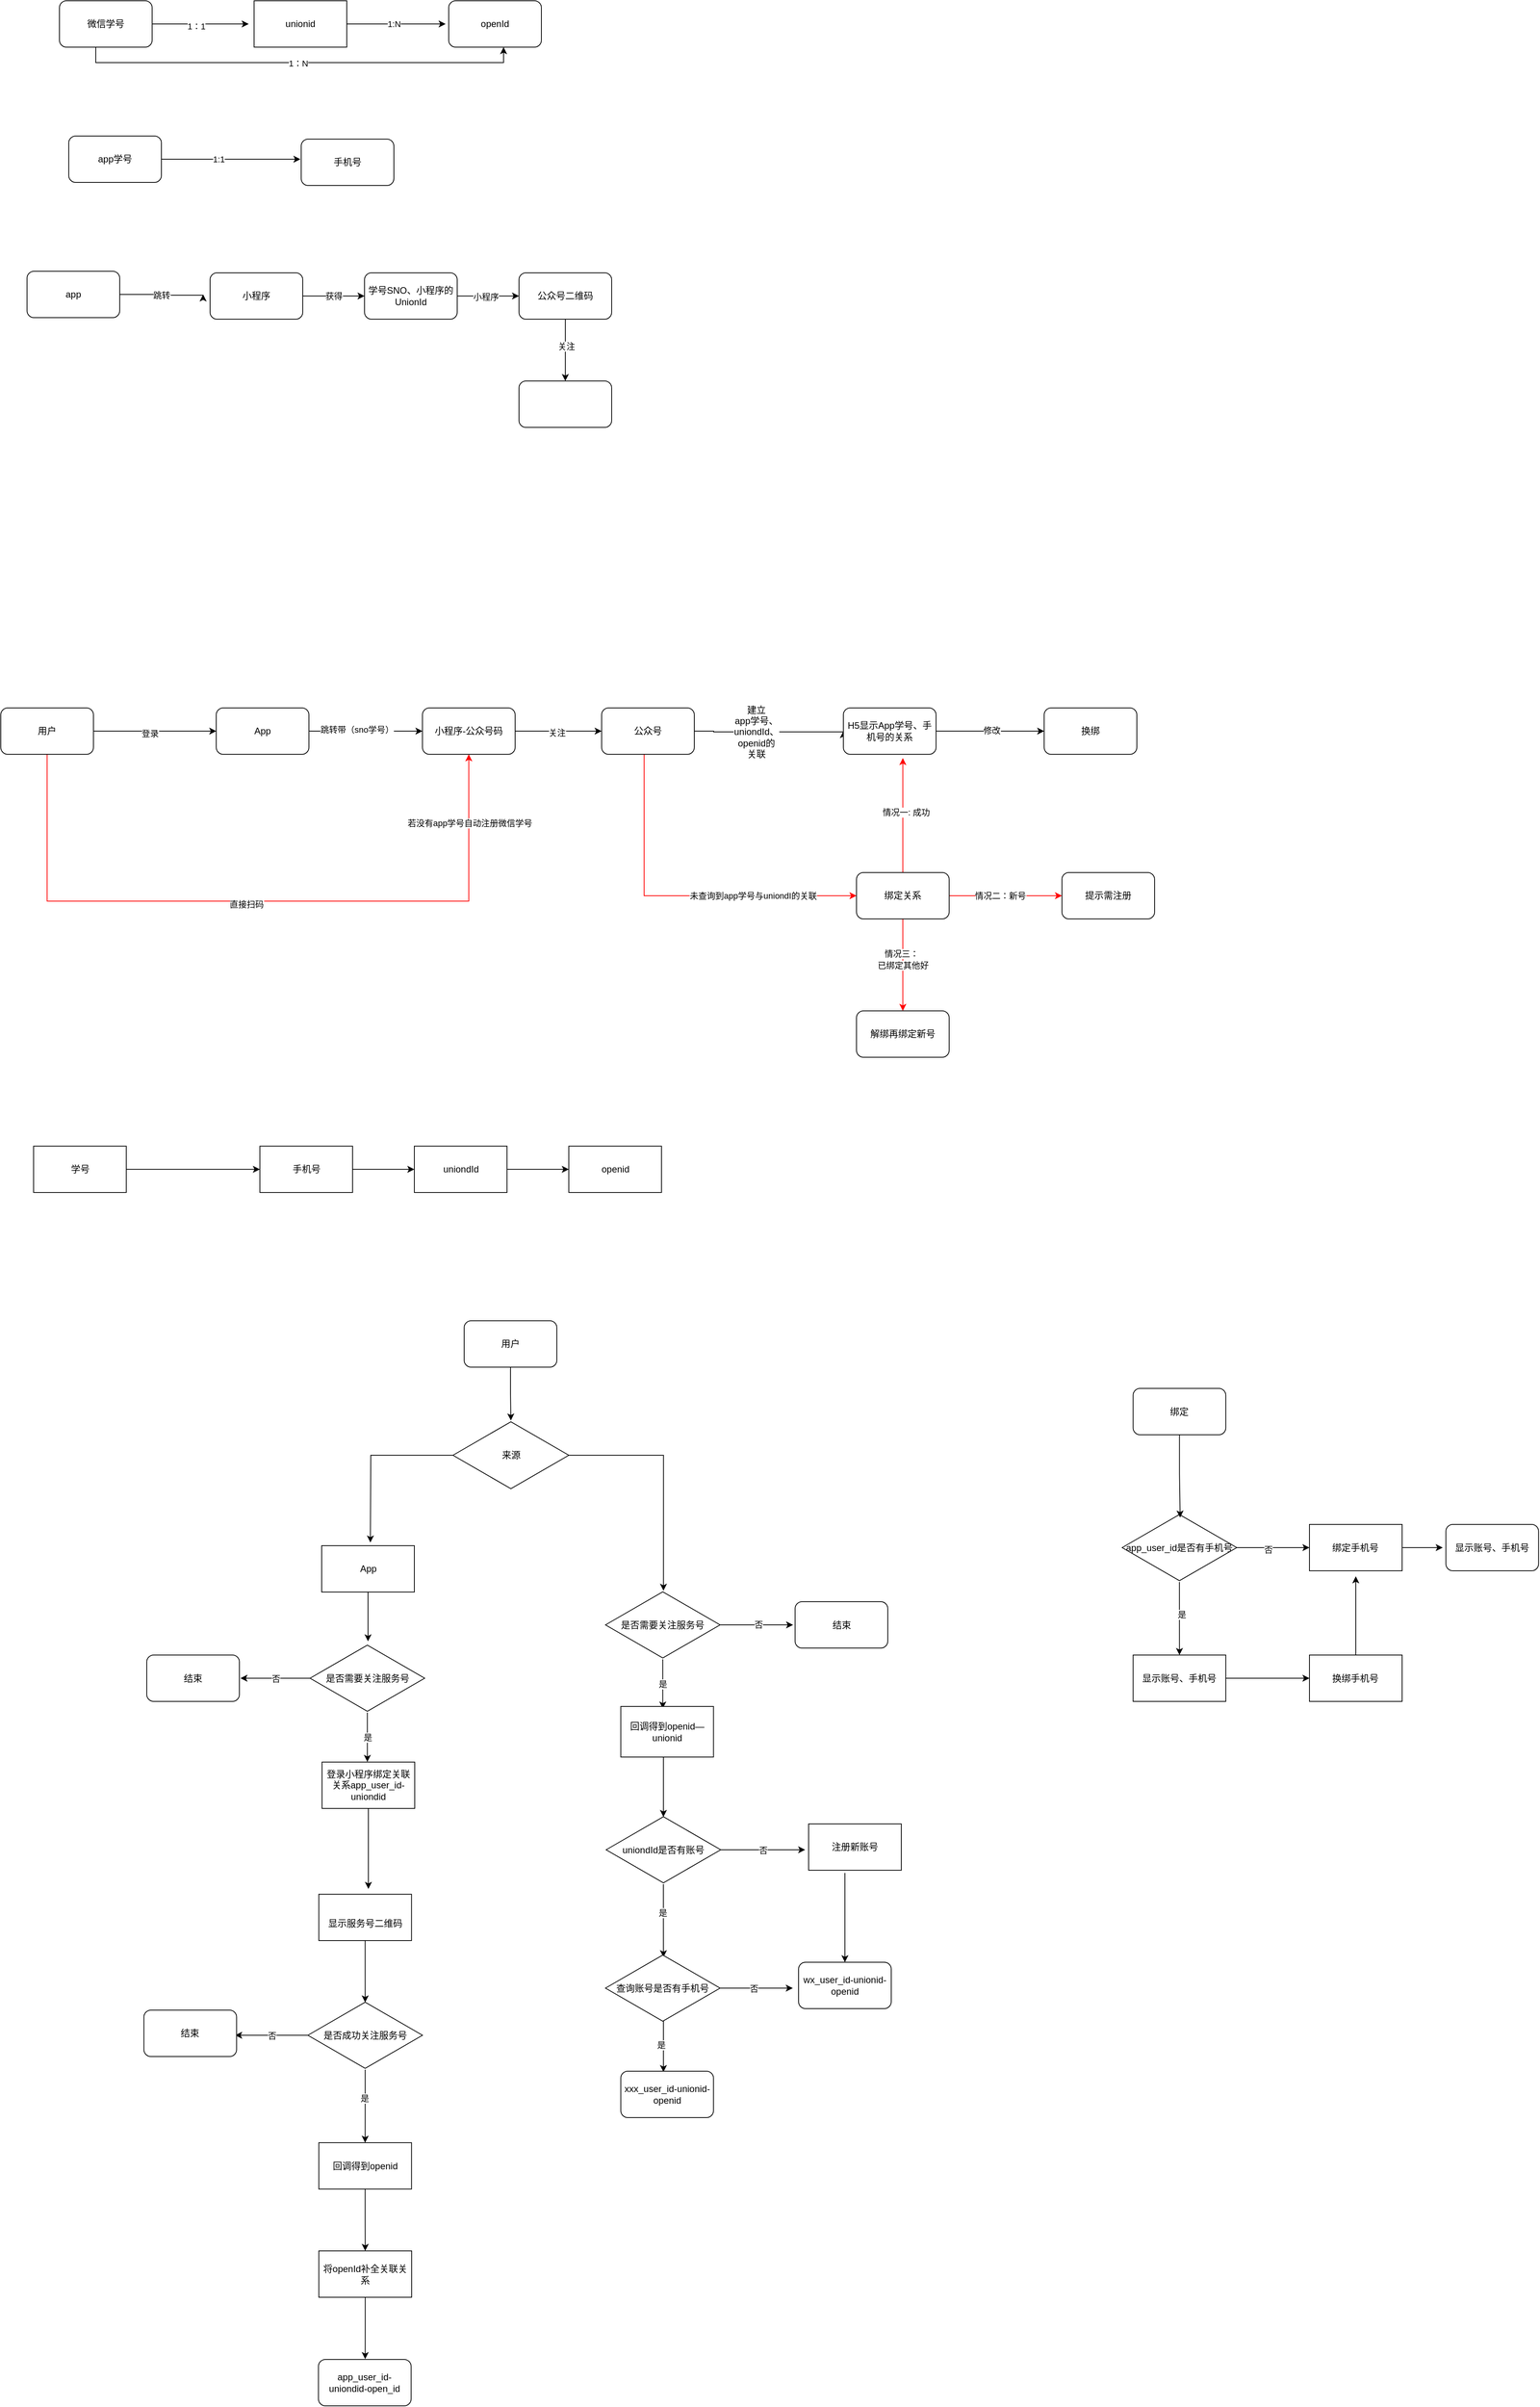 <mxfile version="24.4.9" type="github">
  <diagram name="第 1 页" id="so2a-fZOwkQ3VGi0FD7v">
    <mxGraphModel dx="1647" dy="1293" grid="0" gridSize="10" guides="1" tooltips="1" connect="1" arrows="1" fold="1" page="0" pageScale="1" pageWidth="827" pageHeight="1169" math="0" shadow="0">
      <root>
        <mxCell id="0" />
        <mxCell id="1" parent="0" />
        <mxCell id="1Soqwje3NpvlHoM93TKd-3" value="跳转" style="edgeStyle=orthogonalEdgeStyle;rounded=0;orthogonalLoop=1;jettySize=auto;html=1;" parent="1" source="1Soqwje3NpvlHoM93TKd-1" edge="1">
          <mxGeometry relative="1" as="geometry">
            <mxPoint x="268" y="200" as="targetPoint" />
            <Array as="points">
              <mxPoint x="208" y="200" />
              <mxPoint x="208" y="201" />
            </Array>
          </mxGeometry>
        </mxCell>
        <mxCell id="1Soqwje3NpvlHoM93TKd-1" value="app" style="rounded=1;whiteSpace=wrap;html=1;" parent="1" vertex="1">
          <mxGeometry x="40" y="170" width="120" height="60" as="geometry" />
        </mxCell>
        <mxCell id="1Soqwje3NpvlHoM93TKd-5" value="获得" style="edgeStyle=orthogonalEdgeStyle;rounded=0;orthogonalLoop=1;jettySize=auto;html=1;" parent="1" source="1Soqwje3NpvlHoM93TKd-2" target="1Soqwje3NpvlHoM93TKd-4" edge="1">
          <mxGeometry relative="1" as="geometry" />
        </mxCell>
        <mxCell id="1Soqwje3NpvlHoM93TKd-2" value="小程序" style="rounded=1;whiteSpace=wrap;html=1;" parent="1" vertex="1">
          <mxGeometry x="277" y="172" width="120" height="60" as="geometry" />
        </mxCell>
        <mxCell id="1Soqwje3NpvlHoM93TKd-7" value="" style="edgeStyle=orthogonalEdgeStyle;rounded=0;orthogonalLoop=1;jettySize=auto;html=1;" parent="1" source="1Soqwje3NpvlHoM93TKd-4" target="1Soqwje3NpvlHoM93TKd-6" edge="1">
          <mxGeometry relative="1" as="geometry" />
        </mxCell>
        <mxCell id="1Soqwje3NpvlHoM93TKd-8" value="小程序" style="edgeLabel;html=1;align=center;verticalAlign=middle;resizable=0;points=[];" parent="1Soqwje3NpvlHoM93TKd-7" vertex="1" connectable="0">
          <mxGeometry x="-0.075" y="-1" relative="1" as="geometry">
            <mxPoint as="offset" />
          </mxGeometry>
        </mxCell>
        <mxCell id="1Soqwje3NpvlHoM93TKd-4" value="学号SNO、小程序的UnionId" style="whiteSpace=wrap;html=1;rounded=1;" parent="1" vertex="1">
          <mxGeometry x="477" y="172" width="120" height="60" as="geometry" />
        </mxCell>
        <mxCell id="1Soqwje3NpvlHoM93TKd-10" value="" style="edgeStyle=orthogonalEdgeStyle;rounded=0;orthogonalLoop=1;jettySize=auto;html=1;" parent="1" source="1Soqwje3NpvlHoM93TKd-6" target="1Soqwje3NpvlHoM93TKd-9" edge="1">
          <mxGeometry relative="1" as="geometry" />
        </mxCell>
        <mxCell id="1Soqwje3NpvlHoM93TKd-11" value="关注" style="edgeLabel;html=1;align=center;verticalAlign=middle;resizable=0;points=[];" parent="1Soqwje3NpvlHoM93TKd-10" vertex="1" connectable="0">
          <mxGeometry x="-0.125" y="1" relative="1" as="geometry">
            <mxPoint as="offset" />
          </mxGeometry>
        </mxCell>
        <mxCell id="1Soqwje3NpvlHoM93TKd-6" value="公众号二维码" style="whiteSpace=wrap;html=1;rounded=1;" parent="1" vertex="1">
          <mxGeometry x="677" y="172" width="120" height="60" as="geometry" />
        </mxCell>
        <mxCell id="1Soqwje3NpvlHoM93TKd-9" value="" style="whiteSpace=wrap;html=1;rounded=1;" parent="1" vertex="1">
          <mxGeometry x="677" y="312" width="120" height="60" as="geometry" />
        </mxCell>
        <mxCell id="1Soqwje3NpvlHoM93TKd-15" style="edgeStyle=orthogonalEdgeStyle;rounded=0;orthogonalLoop=1;jettySize=auto;html=1;" parent="1" source="1Soqwje3NpvlHoM93TKd-12" edge="1">
          <mxGeometry relative="1" as="geometry">
            <mxPoint x="327" y="-150" as="targetPoint" />
          </mxGeometry>
        </mxCell>
        <mxCell id="1Soqwje3NpvlHoM93TKd-16" value="1：1" style="edgeLabel;html=1;align=center;verticalAlign=middle;resizable=0;points=[];" parent="1Soqwje3NpvlHoM93TKd-15" vertex="1" connectable="0">
          <mxGeometry x="-0.092" y="-3" relative="1" as="geometry">
            <mxPoint as="offset" />
          </mxGeometry>
        </mxCell>
        <mxCell id="1Soqwje3NpvlHoM93TKd-12" value="微信学号" style="rounded=1;whiteSpace=wrap;html=1;" parent="1" vertex="1">
          <mxGeometry x="82" y="-180" width="120" height="60" as="geometry" />
        </mxCell>
        <mxCell id="1Soqwje3NpvlHoM93TKd-17" style="edgeStyle=orthogonalEdgeStyle;rounded=0;orthogonalLoop=1;jettySize=auto;html=1;" parent="1" source="1Soqwje3NpvlHoM93TKd-13" edge="1">
          <mxGeometry relative="1" as="geometry">
            <mxPoint x="582" y="-150" as="targetPoint" />
          </mxGeometry>
        </mxCell>
        <mxCell id="1Soqwje3NpvlHoM93TKd-18" value="1:N" style="edgeLabel;html=1;align=center;verticalAlign=middle;resizable=0;points=[];" parent="1Soqwje3NpvlHoM93TKd-17" vertex="1" connectable="0">
          <mxGeometry x="-0.051" relative="1" as="geometry">
            <mxPoint as="offset" />
          </mxGeometry>
        </mxCell>
        <mxCell id="1Soqwje3NpvlHoM93TKd-13" value="unionid" style="rounded=0;whiteSpace=wrap;html=1;" parent="1" vertex="1">
          <mxGeometry x="334" y="-180" width="120" height="60" as="geometry" />
        </mxCell>
        <mxCell id="1Soqwje3NpvlHoM93TKd-14" value="openId" style="rounded=1;whiteSpace=wrap;html=1;" parent="1" vertex="1">
          <mxGeometry x="586" y="-180" width="120" height="60" as="geometry" />
        </mxCell>
        <mxCell id="1Soqwje3NpvlHoM93TKd-19" style="edgeStyle=orthogonalEdgeStyle;rounded=0;orthogonalLoop=1;jettySize=auto;html=1;entryX=0.592;entryY=1;entryDx=0;entryDy=0;entryPerimeter=0;" parent="1" source="1Soqwje3NpvlHoM93TKd-12" target="1Soqwje3NpvlHoM93TKd-14" edge="1">
          <mxGeometry relative="1" as="geometry">
            <Array as="points">
              <mxPoint x="129" y="-100" />
              <mxPoint x="657" y="-100" />
            </Array>
          </mxGeometry>
        </mxCell>
        <mxCell id="1Soqwje3NpvlHoM93TKd-20" value="1：N" style="edgeLabel;html=1;align=center;verticalAlign=middle;resizable=0;points=[];" parent="1Soqwje3NpvlHoM93TKd-19" vertex="1" connectable="0">
          <mxGeometry x="-0.007" y="-1" relative="1" as="geometry">
            <mxPoint as="offset" />
          </mxGeometry>
        </mxCell>
        <mxCell id="1Soqwje3NpvlHoM93TKd-22" style="edgeStyle=orthogonalEdgeStyle;rounded=0;orthogonalLoop=1;jettySize=auto;html=1;" parent="1" source="1Soqwje3NpvlHoM93TKd-21" edge="1">
          <mxGeometry relative="1" as="geometry">
            <mxPoint x="394" y="25" as="targetPoint" />
          </mxGeometry>
        </mxCell>
        <mxCell id="1Soqwje3NpvlHoM93TKd-24" value="1:1" style="edgeLabel;html=1;align=center;verticalAlign=middle;resizable=0;points=[];" parent="1Soqwje3NpvlHoM93TKd-22" vertex="1" connectable="0">
          <mxGeometry x="-0.18" relative="1" as="geometry">
            <mxPoint as="offset" />
          </mxGeometry>
        </mxCell>
        <mxCell id="1Soqwje3NpvlHoM93TKd-21" value="app学号" style="rounded=1;whiteSpace=wrap;html=1;" parent="1" vertex="1">
          <mxGeometry x="94" y="-5" width="120" height="60" as="geometry" />
        </mxCell>
        <mxCell id="1Soqwje3NpvlHoM93TKd-23" value="手机号" style="rounded=1;whiteSpace=wrap;html=1;" parent="1" vertex="1">
          <mxGeometry x="395" y="-1" width="120" height="60" as="geometry" />
        </mxCell>
        <mxCell id="eFi9s5QGdC3UwhBrHFLH-6" style="edgeStyle=orthogonalEdgeStyle;rounded=0;orthogonalLoop=1;jettySize=auto;html=1;entryX=0;entryY=0.5;entryDx=0;entryDy=0;" parent="1" source="eFi9s5QGdC3UwhBrHFLH-1" target="eFi9s5QGdC3UwhBrHFLH-4" edge="1">
          <mxGeometry relative="1" as="geometry" />
        </mxCell>
        <mxCell id="eFi9s5QGdC3UwhBrHFLH-7" value="登录" style="edgeLabel;html=1;align=center;verticalAlign=middle;resizable=0;points=[];" parent="eFi9s5QGdC3UwhBrHFLH-6" vertex="1" connectable="0">
          <mxGeometry x="-0.082" y="-2" relative="1" as="geometry">
            <mxPoint y="1" as="offset" />
          </mxGeometry>
        </mxCell>
        <mxCell id="eFi9s5QGdC3UwhBrHFLH-18" style="edgeStyle=orthogonalEdgeStyle;rounded=0;orthogonalLoop=1;jettySize=auto;html=1;entryX=0.5;entryY=1;entryDx=0;entryDy=0;fillColor=#FF8000;strokeColor=#FF0000;" parent="1" source="eFi9s5QGdC3UwhBrHFLH-1" target="eFi9s5QGdC3UwhBrHFLH-8" edge="1">
          <mxGeometry relative="1" as="geometry">
            <Array as="points">
              <mxPoint x="66" y="985" />
              <mxPoint x="612" y="985" />
            </Array>
          </mxGeometry>
        </mxCell>
        <mxCell id="eFi9s5QGdC3UwhBrHFLH-19" value="直接扫码" style="edgeLabel;html=1;align=center;verticalAlign=middle;resizable=0;points=[];" parent="eFi9s5QGdC3UwhBrHFLH-18" vertex="1" connectable="0">
          <mxGeometry x="-0.031" y="-4" relative="1" as="geometry">
            <mxPoint x="-1" as="offset" />
          </mxGeometry>
        </mxCell>
        <mxCell id="eFi9s5QGdC3UwhBrHFLH-37" value="若没有app学号自动注册微信学号" style="edgeLabel;html=1;align=center;verticalAlign=middle;resizable=0;points=[];" parent="eFi9s5QGdC3UwhBrHFLH-18" vertex="1" connectable="0">
          <mxGeometry x="0.809" y="-1" relative="1" as="geometry">
            <mxPoint as="offset" />
          </mxGeometry>
        </mxCell>
        <mxCell id="eFi9s5QGdC3UwhBrHFLH-1" value="用户" style="rounded=1;whiteSpace=wrap;html=1;" parent="1" vertex="1">
          <mxGeometry x="6" y="735" width="120" height="60" as="geometry" />
        </mxCell>
        <mxCell id="eFi9s5QGdC3UwhBrHFLH-9" value="" style="edgeStyle=orthogonalEdgeStyle;rounded=0;orthogonalLoop=1;jettySize=auto;html=1;" parent="1" source="eFi9s5QGdC3UwhBrHFLH-4" target="eFi9s5QGdC3UwhBrHFLH-8" edge="1">
          <mxGeometry relative="1" as="geometry" />
        </mxCell>
        <mxCell id="eFi9s5QGdC3UwhBrHFLH-10" value="跳转带（sno学号）" style="edgeLabel;html=1;align=center;verticalAlign=middle;resizable=0;points=[];" parent="eFi9s5QGdC3UwhBrHFLH-9" vertex="1" connectable="0">
          <mxGeometry x="-0.157" y="3" relative="1" as="geometry">
            <mxPoint y="1" as="offset" />
          </mxGeometry>
        </mxCell>
        <mxCell id="eFi9s5QGdC3UwhBrHFLH-4" value="App" style="rounded=1;whiteSpace=wrap;html=1;" parent="1" vertex="1">
          <mxGeometry x="285" y="735" width="120" height="60" as="geometry" />
        </mxCell>
        <mxCell id="eFi9s5QGdC3UwhBrHFLH-14" value="" style="edgeStyle=orthogonalEdgeStyle;rounded=0;orthogonalLoop=1;jettySize=auto;html=1;entryX=0;entryY=0.5;entryDx=0;entryDy=0;" parent="1" source="eFi9s5QGdC3UwhBrHFLH-5" target="eFi9s5QGdC3UwhBrHFLH-15" edge="1">
          <mxGeometry relative="1" as="geometry">
            <mxPoint x="984" y="765" as="targetPoint" />
            <Array as="points">
              <mxPoint x="929" y="765" />
              <mxPoint x="929" y="766" />
            </Array>
          </mxGeometry>
        </mxCell>
        <mxCell id="eFi9s5QGdC3UwhBrHFLH-17" value="&lt;span style=&quot;font-size: 12px; text-wrap: wrap;&quot;&gt;建立&lt;br&gt;app学号、&lt;br&gt;uniondId、&lt;br&gt;openid的关联&lt;/span&gt;" style="edgeLabel;html=1;align=center;verticalAlign=middle;resizable=0;points=[];" parent="eFi9s5QGdC3UwhBrHFLH-14" vertex="1" connectable="0">
          <mxGeometry x="-0.175" relative="1" as="geometry">
            <mxPoint as="offset" />
          </mxGeometry>
        </mxCell>
        <mxCell id="eFi9s5QGdC3UwhBrHFLH-23" style="edgeStyle=orthogonalEdgeStyle;rounded=0;orthogonalLoop=1;jettySize=auto;html=1;entryX=0;entryY=0.5;entryDx=0;entryDy=0;strokeColor=#FF0000;" parent="1" source="eFi9s5QGdC3UwhBrHFLH-5" target="eFi9s5QGdC3UwhBrHFLH-25" edge="1">
          <mxGeometry relative="1" as="geometry">
            <mxPoint x="844" y="1008" as="targetPoint" />
            <Array as="points">
              <mxPoint x="839" y="978" />
            </Array>
          </mxGeometry>
        </mxCell>
        <mxCell id="eFi9s5QGdC3UwhBrHFLH-27" value="未查询到app学号与uniondI的关联" style="edgeLabel;html=1;align=center;verticalAlign=middle;resizable=0;points=[];" parent="eFi9s5QGdC3UwhBrHFLH-23" vertex="1" connectable="0">
          <mxGeometry x="0.231" y="1" relative="1" as="geometry">
            <mxPoint x="42" y="1" as="offset" />
          </mxGeometry>
        </mxCell>
        <mxCell id="eFi9s5QGdC3UwhBrHFLH-5" value="公众号" style="rounded=1;whiteSpace=wrap;html=1;" parent="1" vertex="1">
          <mxGeometry x="784" y="735" width="120" height="60" as="geometry" />
        </mxCell>
        <mxCell id="eFi9s5QGdC3UwhBrHFLH-11" value="" style="edgeStyle=orthogonalEdgeStyle;rounded=0;orthogonalLoop=1;jettySize=auto;html=1;" parent="1" source="eFi9s5QGdC3UwhBrHFLH-8" target="eFi9s5QGdC3UwhBrHFLH-5" edge="1">
          <mxGeometry relative="1" as="geometry" />
        </mxCell>
        <mxCell id="eFi9s5QGdC3UwhBrHFLH-12" value="关注" style="edgeLabel;html=1;align=center;verticalAlign=middle;resizable=0;points=[];" parent="eFi9s5QGdC3UwhBrHFLH-11" vertex="1" connectable="0">
          <mxGeometry x="-0.036" y="-1" relative="1" as="geometry">
            <mxPoint y="1" as="offset" />
          </mxGeometry>
        </mxCell>
        <mxCell id="eFi9s5QGdC3UwhBrHFLH-8" value="小程序-公众号码" style="rounded=1;whiteSpace=wrap;html=1;" parent="1" vertex="1">
          <mxGeometry x="552" y="735" width="120" height="60" as="geometry" />
        </mxCell>
        <mxCell id="eFi9s5QGdC3UwhBrHFLH-21" value="" style="edgeStyle=orthogonalEdgeStyle;rounded=0;orthogonalLoop=1;jettySize=auto;html=1;" parent="1" source="eFi9s5QGdC3UwhBrHFLH-15" target="eFi9s5QGdC3UwhBrHFLH-20" edge="1">
          <mxGeometry relative="1" as="geometry" />
        </mxCell>
        <mxCell id="eFi9s5QGdC3UwhBrHFLH-22" value="修改" style="edgeLabel;html=1;align=center;verticalAlign=middle;resizable=0;points=[];" parent="eFi9s5QGdC3UwhBrHFLH-21" vertex="1" connectable="0">
          <mxGeometry x="0.024" y="1" relative="1" as="geometry">
            <mxPoint as="offset" />
          </mxGeometry>
        </mxCell>
        <mxCell id="eFi9s5QGdC3UwhBrHFLH-15" value="H5显示App学号、手机号的关系" style="whiteSpace=wrap;html=1;rounded=1;" parent="1" vertex="1">
          <mxGeometry x="1097" y="735" width="120" height="60" as="geometry" />
        </mxCell>
        <mxCell id="eFi9s5QGdC3UwhBrHFLH-20" value="换绑" style="whiteSpace=wrap;html=1;rounded=1;" parent="1" vertex="1">
          <mxGeometry x="1357" y="735" width="120" height="60" as="geometry" />
        </mxCell>
        <mxCell id="eFi9s5QGdC3UwhBrHFLH-28" style="edgeStyle=orthogonalEdgeStyle;rounded=0;orthogonalLoop=1;jettySize=auto;html=1;strokeColor=#FF0000;" parent="1" source="eFi9s5QGdC3UwhBrHFLH-25" edge="1">
          <mxGeometry relative="1" as="geometry">
            <mxPoint x="1174" y="799.895" as="targetPoint" />
          </mxGeometry>
        </mxCell>
        <mxCell id="eFi9s5QGdC3UwhBrHFLH-32" value="情况一: 成功" style="edgeLabel;html=1;align=center;verticalAlign=middle;resizable=0;points=[];" parent="eFi9s5QGdC3UwhBrHFLH-28" vertex="1" connectable="0">
          <mxGeometry x="0.044" y="-3" relative="1" as="geometry">
            <mxPoint y="-1" as="offset" />
          </mxGeometry>
        </mxCell>
        <mxCell id="eFi9s5QGdC3UwhBrHFLH-30" value="" style="edgeStyle=orthogonalEdgeStyle;rounded=0;orthogonalLoop=1;jettySize=auto;html=1;strokeColor=#FF0000;" parent="1" source="eFi9s5QGdC3UwhBrHFLH-25" target="eFi9s5QGdC3UwhBrHFLH-29" edge="1">
          <mxGeometry relative="1" as="geometry" />
        </mxCell>
        <mxCell id="eFi9s5QGdC3UwhBrHFLH-31" value="情况二：新号" style="edgeLabel;html=1;align=center;verticalAlign=middle;resizable=0;points=[];" parent="eFi9s5QGdC3UwhBrHFLH-30" vertex="1" connectable="0">
          <mxGeometry x="-0.088" relative="1" as="geometry">
            <mxPoint x="-1" as="offset" />
          </mxGeometry>
        </mxCell>
        <mxCell id="eFi9s5QGdC3UwhBrHFLH-34" value="已绑定其他好" style="edgeStyle=orthogonalEdgeStyle;rounded=0;orthogonalLoop=1;jettySize=auto;html=1;strokeColor=#FF0000;" parent="1" source="eFi9s5QGdC3UwhBrHFLH-25" target="eFi9s5QGdC3UwhBrHFLH-33" edge="1">
          <mxGeometry relative="1" as="geometry" />
        </mxCell>
        <mxCell id="eFi9s5QGdC3UwhBrHFLH-36" value="情况三：" style="edgeLabel;html=1;align=center;verticalAlign=middle;resizable=0;points=[];" parent="eFi9s5QGdC3UwhBrHFLH-34" vertex="1" connectable="0">
          <mxGeometry x="-0.252" y="-2" relative="1" as="geometry">
            <mxPoint as="offset" />
          </mxGeometry>
        </mxCell>
        <mxCell id="eFi9s5QGdC3UwhBrHFLH-25" value="绑定关系" style="rounded=1;whiteSpace=wrap;html=1;" parent="1" vertex="1">
          <mxGeometry x="1114" y="948" width="120" height="60" as="geometry" />
        </mxCell>
        <mxCell id="eFi9s5QGdC3UwhBrHFLH-29" value="提示需注册" style="whiteSpace=wrap;html=1;rounded=1;" parent="1" vertex="1">
          <mxGeometry x="1380" y="948" width="120" height="60" as="geometry" />
        </mxCell>
        <mxCell id="eFi9s5QGdC3UwhBrHFLH-33" value="解绑再绑定新号" style="whiteSpace=wrap;html=1;rounded=1;" parent="1" vertex="1">
          <mxGeometry x="1114" y="1127" width="120" height="60" as="geometry" />
        </mxCell>
        <mxCell id="eFi9s5QGdC3UwhBrHFLH-40" value="" style="edgeStyle=orthogonalEdgeStyle;rounded=0;orthogonalLoop=1;jettySize=auto;html=1;" parent="1" source="eFi9s5QGdC3UwhBrHFLH-38" target="eFi9s5QGdC3UwhBrHFLH-39" edge="1">
          <mxGeometry relative="1" as="geometry" />
        </mxCell>
        <mxCell id="eFi9s5QGdC3UwhBrHFLH-38" value="学号" style="whiteSpace=wrap;html=1;" parent="1" vertex="1">
          <mxGeometry x="48.5" y="1302" width="120" height="60" as="geometry" />
        </mxCell>
        <mxCell id="eFi9s5QGdC3UwhBrHFLH-42" value="" style="edgeStyle=orthogonalEdgeStyle;rounded=0;orthogonalLoop=1;jettySize=auto;html=1;" parent="1" source="eFi9s5QGdC3UwhBrHFLH-39" target="eFi9s5QGdC3UwhBrHFLH-41" edge="1">
          <mxGeometry relative="1" as="geometry" />
        </mxCell>
        <mxCell id="eFi9s5QGdC3UwhBrHFLH-39" value="手机号" style="whiteSpace=wrap;html=1;" parent="1" vertex="1">
          <mxGeometry x="341.5" y="1302" width="120" height="60" as="geometry" />
        </mxCell>
        <mxCell id="eFi9s5QGdC3UwhBrHFLH-44" value="" style="edgeStyle=orthogonalEdgeStyle;rounded=0;orthogonalLoop=1;jettySize=auto;html=1;" parent="1" source="eFi9s5QGdC3UwhBrHFLH-41" target="eFi9s5QGdC3UwhBrHFLH-43" edge="1">
          <mxGeometry relative="1" as="geometry" />
        </mxCell>
        <mxCell id="eFi9s5QGdC3UwhBrHFLH-41" value="uniondId" style="whiteSpace=wrap;html=1;" parent="1" vertex="1">
          <mxGeometry x="541.5" y="1302" width="120" height="60" as="geometry" />
        </mxCell>
        <mxCell id="eFi9s5QGdC3UwhBrHFLH-43" value="openid" style="whiteSpace=wrap;html=1;" parent="1" vertex="1">
          <mxGeometry x="741.5" y="1302" width="120" height="60" as="geometry" />
        </mxCell>
        <mxCell id="eFi9s5QGdC3UwhBrHFLH-53" style="edgeStyle=orthogonalEdgeStyle;rounded=0;orthogonalLoop=1;jettySize=auto;html=1;" parent="1" source="eFi9s5QGdC3UwhBrHFLH-51" target="eFi9s5QGdC3UwhBrHFLH-52" edge="1">
          <mxGeometry relative="1" as="geometry" />
        </mxCell>
        <mxCell id="eFi9s5QGdC3UwhBrHFLH-51" value="用户" style="rounded=1;whiteSpace=wrap;html=1;" parent="1" vertex="1">
          <mxGeometry x="606" y="1528" width="120" height="60" as="geometry" />
        </mxCell>
        <mxCell id="eFi9s5QGdC3UwhBrHFLH-58" style="edgeStyle=orthogonalEdgeStyle;rounded=0;orthogonalLoop=1;jettySize=auto;html=1;" parent="1" source="eFi9s5QGdC3UwhBrHFLH-52" edge="1">
          <mxGeometry relative="1" as="geometry">
            <mxPoint x="484.559" y="1814.894" as="targetPoint" />
          </mxGeometry>
        </mxCell>
        <mxCell id="eFi9s5QGdC3UwhBrHFLH-52" value="来源" style="html=1;whiteSpace=wrap;aspect=fixed;shape=isoRectangle;" parent="1" vertex="1">
          <mxGeometry x="591.5" y="1657" width="150" height="90" as="geometry" />
        </mxCell>
        <mxCell id="eFi9s5QGdC3UwhBrHFLH-64" style="edgeStyle=orthogonalEdgeStyle;rounded=0;orthogonalLoop=1;jettySize=auto;html=1;" parent="1" source="eFi9s5QGdC3UwhBrHFLH-55" edge="1">
          <mxGeometry relative="1" as="geometry">
            <mxPoint x="481.5" y="1942.783" as="targetPoint" />
          </mxGeometry>
        </mxCell>
        <mxCell id="eFi9s5QGdC3UwhBrHFLH-55" value="App" style="rounded=0;whiteSpace=wrap;html=1;" parent="1" vertex="1">
          <mxGeometry x="421.5" y="1819" width="120" height="60" as="geometry" />
        </mxCell>
        <mxCell id="eFi9s5QGdC3UwhBrHFLH-66" value="是" style="edgeStyle=orthogonalEdgeStyle;rounded=0;orthogonalLoop=1;jettySize=auto;html=1;" parent="1" source="eFi9s5QGdC3UwhBrHFLH-63" edge="1">
          <mxGeometry relative="1" as="geometry">
            <mxPoint x="480.665" y="2098.783" as="targetPoint" />
            <Array as="points">
              <mxPoint x="481" y="2054" />
              <mxPoint x="481" y="2054" />
            </Array>
          </mxGeometry>
        </mxCell>
        <mxCell id="eFi9s5QGdC3UwhBrHFLH-69" value="否" style="edgeStyle=orthogonalEdgeStyle;rounded=0;orthogonalLoop=1;jettySize=auto;html=1;" parent="1" source="eFi9s5QGdC3UwhBrHFLH-63" edge="1">
          <mxGeometry relative="1" as="geometry">
            <mxPoint x="316.337" y="1990.5" as="targetPoint" />
            <Array as="points">
              <mxPoint x="361" y="1991" />
              <mxPoint x="361" y="1991" />
            </Array>
          </mxGeometry>
        </mxCell>
        <mxCell id="eFi9s5QGdC3UwhBrHFLH-63" value="是否需要关注服务号" style="html=1;whiteSpace=wrap;aspect=fixed;shape=isoRectangle;" parent="1" vertex="1">
          <mxGeometry x="406.5" y="1946" width="148.33" height="89" as="geometry" />
        </mxCell>
        <mxCell id="eFi9s5QGdC3UwhBrHFLH-72" value="" style="edgeStyle=orthogonalEdgeStyle;rounded=0;orthogonalLoop=1;jettySize=auto;html=1;" parent="1" source="eFi9s5QGdC3UwhBrHFLH-65" edge="1">
          <mxGeometry relative="1" as="geometry">
            <mxPoint x="477.83" y="2410" as="targetPoint" />
          </mxGeometry>
        </mxCell>
        <mxCell id="eFi9s5QGdC3UwhBrHFLH-65" value="&lt;br&gt;显示服务号二维码" style="rounded=0;whiteSpace=wrap;html=1;" parent="1" vertex="1">
          <mxGeometry x="417.83" y="2270" width="120" height="60" as="geometry" />
        </mxCell>
        <mxCell id="eFi9s5QGdC3UwhBrHFLH-70" value="结束" style="rounded=1;whiteSpace=wrap;html=1;" parent="1" vertex="1">
          <mxGeometry x="195" y="1960.5" width="120" height="60" as="geometry" />
        </mxCell>
        <mxCell id="eFi9s5QGdC3UwhBrHFLH-75" value="" style="edgeStyle=orthogonalEdgeStyle;rounded=0;orthogonalLoop=1;jettySize=auto;html=1;" parent="1" source="eFi9s5QGdC3UwhBrHFLH-73" target="eFi9s5QGdC3UwhBrHFLH-74" edge="1">
          <mxGeometry relative="1" as="geometry" />
        </mxCell>
        <mxCell id="eFi9s5QGdC3UwhBrHFLH-79" value="是" style="edgeLabel;html=1;align=center;verticalAlign=middle;resizable=0;points=[];" parent="eFi9s5QGdC3UwhBrHFLH-75" vertex="1" connectable="0">
          <mxGeometry x="-0.224" y="3" relative="1" as="geometry">
            <mxPoint x="-4" as="offset" />
          </mxGeometry>
        </mxCell>
        <mxCell id="eFi9s5QGdC3UwhBrHFLH-77" value="否" style="edgeStyle=orthogonalEdgeStyle;rounded=0;orthogonalLoop=1;jettySize=auto;html=1;" parent="1" source="eFi9s5QGdC3UwhBrHFLH-73" edge="1">
          <mxGeometry relative="1" as="geometry">
            <mxPoint x="309.505" y="2452.5" as="targetPoint" />
          </mxGeometry>
        </mxCell>
        <mxCell id="eFi9s5QGdC3UwhBrHFLH-73" value="是否成功关注服务号" style="html=1;whiteSpace=wrap;aspect=fixed;shape=isoRectangle;" parent="1" vertex="1">
          <mxGeometry x="403.67" y="2408" width="148.33" height="89" as="geometry" />
        </mxCell>
        <mxCell id="eFi9s5QGdC3UwhBrHFLH-81" value="" style="edgeStyle=orthogonalEdgeStyle;rounded=0;orthogonalLoop=1;jettySize=auto;html=1;" parent="1" source="eFi9s5QGdC3UwhBrHFLH-74" target="eFi9s5QGdC3UwhBrHFLH-80" edge="1">
          <mxGeometry relative="1" as="geometry" />
        </mxCell>
        <mxCell id="eFi9s5QGdC3UwhBrHFLH-74" value="回调得到openid" style="whiteSpace=wrap;html=1;" parent="1" vertex="1">
          <mxGeometry x="417.835" y="2591.5" width="120" height="60" as="geometry" />
        </mxCell>
        <mxCell id="eFi9s5QGdC3UwhBrHFLH-78" value="结束" style="rounded=1;whiteSpace=wrap;html=1;" parent="1" vertex="1">
          <mxGeometry x="191.33" y="2420" width="120" height="60" as="geometry" />
        </mxCell>
        <mxCell id="eFi9s5QGdC3UwhBrHFLH-84" value="" style="edgeStyle=orthogonalEdgeStyle;rounded=0;orthogonalLoop=1;jettySize=auto;html=1;" parent="1" source="eFi9s5QGdC3UwhBrHFLH-80" edge="1">
          <mxGeometry relative="1" as="geometry">
            <mxPoint x="477.835" y="2871.5" as="targetPoint" />
          </mxGeometry>
        </mxCell>
        <mxCell id="eFi9s5QGdC3UwhBrHFLH-80" value="将openId补全关联关系" style="whiteSpace=wrap;html=1;" parent="1" vertex="1">
          <mxGeometry x="417.84" y="2731.5" width="120.17" height="60" as="geometry" />
        </mxCell>
        <mxCell id="eFi9s5QGdC3UwhBrHFLH-87" value="app_user_id-uniondid-open_id" style="rounded=1;whiteSpace=wrap;html=1;" parent="1" vertex="1">
          <mxGeometry x="417.33" y="2872" width="120" height="60" as="geometry" />
        </mxCell>
        <mxCell id="eFi9s5QGdC3UwhBrHFLH-93" value="是" style="edgeStyle=orthogonalEdgeStyle;rounded=0;orthogonalLoop=1;jettySize=auto;html=1;" parent="1" source="eFi9s5QGdC3UwhBrHFLH-95" edge="1">
          <mxGeometry relative="1" as="geometry">
            <mxPoint x="863.165" y="2029.783" as="targetPoint" />
            <Array as="points">
              <mxPoint x="863.5" y="1985" />
              <mxPoint x="863.5" y="1985" />
            </Array>
          </mxGeometry>
        </mxCell>
        <mxCell id="eFi9s5QGdC3UwhBrHFLH-105" style="edgeStyle=orthogonalEdgeStyle;rounded=0;orthogonalLoop=1;jettySize=auto;html=1;" parent="1" source="eFi9s5QGdC3UwhBrHFLH-95" edge="1">
          <mxGeometry relative="1" as="geometry">
            <mxPoint x="1031.886" y="1921.5" as="targetPoint" />
          </mxGeometry>
        </mxCell>
        <mxCell id="eFi9s5QGdC3UwhBrHFLH-106" value="否" style="edgeLabel;html=1;align=center;verticalAlign=middle;resizable=0;points=[];" parent="eFi9s5QGdC3UwhBrHFLH-105" vertex="1" connectable="0">
          <mxGeometry x="0.054" y="1" relative="1" as="geometry">
            <mxPoint as="offset" />
          </mxGeometry>
        </mxCell>
        <mxCell id="eFi9s5QGdC3UwhBrHFLH-95" value="是否需要关注服务号" style="html=1;whiteSpace=wrap;aspect=fixed;shape=isoRectangle;" parent="1" vertex="1">
          <mxGeometry x="789" y="1877" width="148.33" height="89" as="geometry" />
        </mxCell>
        <mxCell id="eFi9s5QGdC3UwhBrHFLH-96" value="" style="edgeStyle=orthogonalEdgeStyle;rounded=0;orthogonalLoop=1;jettySize=auto;html=1;" parent="1" edge="1">
          <mxGeometry relative="1" as="geometry">
            <mxPoint x="864" y="2170" as="targetPoint" />
            <mxPoint x="864" y="2090" as="sourcePoint" />
          </mxGeometry>
        </mxCell>
        <mxCell id="eFi9s5QGdC3UwhBrHFLH-98" value="结束" style="rounded=1;whiteSpace=wrap;html=1;" parent="1" vertex="1">
          <mxGeometry x="1034.5" y="1891.5" width="120" height="60" as="geometry" />
        </mxCell>
        <mxCell id="eFi9s5QGdC3UwhBrHFLH-99" value="" style="edgeStyle=orthogonalEdgeStyle;rounded=0;orthogonalLoop=1;jettySize=auto;html=1;" parent="1" source="eFi9s5QGdC3UwhBrHFLH-102" edge="1">
          <mxGeometry relative="1" as="geometry">
            <mxPoint x="864" y="2351.5" as="targetPoint" />
          </mxGeometry>
        </mxCell>
        <mxCell id="eFi9s5QGdC3UwhBrHFLH-100" value="是" style="edgeLabel;html=1;align=center;verticalAlign=middle;resizable=0;points=[];" parent="eFi9s5QGdC3UwhBrHFLH-99" vertex="1" connectable="0">
          <mxGeometry x="-0.224" y="3" relative="1" as="geometry">
            <mxPoint x="-4" as="offset" />
          </mxGeometry>
        </mxCell>
        <mxCell id="eFi9s5QGdC3UwhBrHFLH-107" value="否" style="edgeStyle=orthogonalEdgeStyle;rounded=0;orthogonalLoop=1;jettySize=auto;html=1;entryX=0;entryY=0.5;entryDx=0;entryDy=0;" parent="1" source="eFi9s5QGdC3UwhBrHFLH-102" edge="1">
          <mxGeometry relative="1" as="geometry">
            <mxPoint x="1047.5" y="2212.5" as="targetPoint" />
          </mxGeometry>
        </mxCell>
        <mxCell id="eFi9s5QGdC3UwhBrHFLH-102" value="uniondId是否有账号" style="html=1;whiteSpace=wrap;aspect=fixed;shape=isoRectangle;" parent="1" vertex="1">
          <mxGeometry x="789.84" y="2168" width="148.33" height="89" as="geometry" />
        </mxCell>
        <mxCell id="eFi9s5QGdC3UwhBrHFLH-110" style="edgeStyle=orthogonalEdgeStyle;rounded=0;orthogonalLoop=1;jettySize=auto;html=1;" parent="1" edge="1">
          <mxGeometry relative="1" as="geometry">
            <mxPoint x="864.005" y="2500.071" as="targetPoint" />
            <mxPoint x="864" y="2411.5" as="sourcePoint" />
          </mxGeometry>
        </mxCell>
        <mxCell id="UdJub12H227SVvU6hEi2-13" value="是" style="edgeLabel;html=1;align=center;verticalAlign=middle;resizable=0;points=[];" vertex="1" connectable="0" parent="eFi9s5QGdC3UwhBrHFLH-110">
          <mxGeometry x="0.211" y="-3" relative="1" as="geometry">
            <mxPoint as="offset" />
          </mxGeometry>
        </mxCell>
        <mxCell id="UdJub12H227SVvU6hEi2-8" value="" style="edgeStyle=orthogonalEdgeStyle;rounded=0;orthogonalLoop=1;jettySize=auto;html=1;" edge="1" parent="1" target="UdJub12H227SVvU6hEi2-7">
          <mxGeometry relative="1" as="geometry">
            <mxPoint x="1099" y="2242.5" as="sourcePoint" />
            <Array as="points">
              <mxPoint x="1099" y="2281" />
              <mxPoint x="1099" y="2281" />
            </Array>
          </mxGeometry>
        </mxCell>
        <mxCell id="eFi9s5QGdC3UwhBrHFLH-120" value="xxx_user_id-unionid-openid" style="rounded=1;whiteSpace=wrap;html=1;" parent="1" vertex="1">
          <mxGeometry x="808.83" y="2499" width="120" height="60" as="geometry" />
        </mxCell>
        <mxCell id="UdJub12H227SVvU6hEi2-2" style="edgeStyle=orthogonalEdgeStyle;rounded=0;orthogonalLoop=1;jettySize=auto;html=1;" edge="1" parent="1" source="UdJub12H227SVvU6hEi2-1">
          <mxGeometry relative="1" as="geometry">
            <mxPoint x="482" y="2263.125" as="targetPoint" />
          </mxGeometry>
        </mxCell>
        <mxCell id="UdJub12H227SVvU6hEi2-1" value="登录小程序绑定关联关系app_user_id-uniondid" style="rounded=0;whiteSpace=wrap;html=1;" vertex="1" parent="1">
          <mxGeometry x="422" y="2099" width="120" height="60" as="geometry" />
        </mxCell>
        <mxCell id="UdJub12H227SVvU6hEi2-4" style="edgeStyle=orthogonalEdgeStyle;rounded=0;orthogonalLoop=1;jettySize=auto;html=1;entryX=0.506;entryY=0.003;entryDx=0;entryDy=0;entryPerimeter=0;" edge="1" parent="1" source="eFi9s5QGdC3UwhBrHFLH-52" target="eFi9s5QGdC3UwhBrHFLH-95">
          <mxGeometry relative="1" as="geometry" />
        </mxCell>
        <mxCell id="UdJub12H227SVvU6hEi2-5" value="回调得到openid—unionid" style="whiteSpace=wrap;html=1;" vertex="1" parent="1">
          <mxGeometry x="808.83" y="2027" width="120" height="65.5" as="geometry" />
        </mxCell>
        <mxCell id="UdJub12H227SVvU6hEi2-7" value="wx_user_id-unionid-openid" style="whiteSpace=wrap;html=1;rounded=1;" vertex="1" parent="1">
          <mxGeometry x="1039" y="2358" width="120" height="60" as="geometry" />
        </mxCell>
        <mxCell id="UdJub12H227SVvU6hEi2-11" value="" style="edgeStyle=orthogonalEdgeStyle;rounded=0;orthogonalLoop=1;jettySize=auto;html=1;" edge="1" parent="1" source="UdJub12H227SVvU6hEi2-9">
          <mxGeometry relative="1" as="geometry">
            <mxPoint x="1031.495" y="2391.5" as="targetPoint" />
          </mxGeometry>
        </mxCell>
        <mxCell id="UdJub12H227SVvU6hEi2-12" value="否" style="edgeLabel;html=1;align=center;verticalAlign=middle;resizable=0;points=[];" vertex="1" connectable="0" parent="UdJub12H227SVvU6hEi2-11">
          <mxGeometry x="-0.096" relative="1" as="geometry">
            <mxPoint as="offset" />
          </mxGeometry>
        </mxCell>
        <mxCell id="UdJub12H227SVvU6hEi2-9" value="查询账号是否有手机号" style="html=1;whiteSpace=wrap;aspect=fixed;shape=isoRectangle;" vertex="1" parent="1">
          <mxGeometry x="789.0" y="2347" width="148.33" height="89" as="geometry" />
        </mxCell>
        <mxCell id="UdJub12H227SVvU6hEi2-14" value="注册新账号" style="rounded=0;whiteSpace=wrap;html=1;" vertex="1" parent="1">
          <mxGeometry x="1052" y="2179" width="120" height="60" as="geometry" />
        </mxCell>
        <mxCell id="UdJub12H227SVvU6hEi2-16" value="绑定" style="rounded=1;whiteSpace=wrap;html=1;" vertex="1" parent="1">
          <mxGeometry x="1472.16" y="1615.5" width="120" height="60" as="geometry" />
        </mxCell>
        <mxCell id="UdJub12H227SVvU6hEi2-20" value="" style="edgeStyle=orthogonalEdgeStyle;rounded=0;orthogonalLoop=1;jettySize=auto;html=1;" edge="1" parent="1" source="UdJub12H227SVvU6hEi2-17" target="UdJub12H227SVvU6hEi2-19">
          <mxGeometry relative="1" as="geometry" />
        </mxCell>
        <mxCell id="UdJub12H227SVvU6hEi2-21" value="是" style="edgeLabel;html=1;align=center;verticalAlign=middle;resizable=0;points=[];" vertex="1" connectable="0" parent="UdJub12H227SVvU6hEi2-20">
          <mxGeometry x="-0.119" y="3" relative="1" as="geometry">
            <mxPoint as="offset" />
          </mxGeometry>
        </mxCell>
        <mxCell id="UdJub12H227SVvU6hEi2-23" value="" style="edgeStyle=orthogonalEdgeStyle;rounded=0;orthogonalLoop=1;jettySize=auto;html=1;" edge="1" parent="1" source="UdJub12H227SVvU6hEi2-17" target="UdJub12H227SVvU6hEi2-22">
          <mxGeometry relative="1" as="geometry" />
        </mxCell>
        <mxCell id="UdJub12H227SVvU6hEi2-24" value="否" style="edgeLabel;html=1;align=center;verticalAlign=middle;resizable=0;points=[];" vertex="1" connectable="0" parent="UdJub12H227SVvU6hEi2-23">
          <mxGeometry x="-0.135" y="-2" relative="1" as="geometry">
            <mxPoint as="offset" />
          </mxGeometry>
        </mxCell>
        <mxCell id="UdJub12H227SVvU6hEi2-17" value="app_user_id是否有手机号" style="html=1;whiteSpace=wrap;aspect=fixed;shape=isoRectangle;" vertex="1" parent="1">
          <mxGeometry x="1458" y="1777" width="148.33" height="89" as="geometry" />
        </mxCell>
        <mxCell id="UdJub12H227SVvU6hEi2-18" style="edgeStyle=orthogonalEdgeStyle;rounded=0;orthogonalLoop=1;jettySize=auto;html=1;entryX=0.506;entryY=0.063;entryDx=0;entryDy=0;entryPerimeter=0;" edge="1" parent="1" source="UdJub12H227SVvU6hEi2-16" target="UdJub12H227SVvU6hEi2-17">
          <mxGeometry relative="1" as="geometry" />
        </mxCell>
        <mxCell id="UdJub12H227SVvU6hEi2-28" value="" style="edgeStyle=orthogonalEdgeStyle;rounded=0;orthogonalLoop=1;jettySize=auto;html=1;" edge="1" parent="1" source="UdJub12H227SVvU6hEi2-19" target="UdJub12H227SVvU6hEi2-27">
          <mxGeometry relative="1" as="geometry" />
        </mxCell>
        <mxCell id="UdJub12H227SVvU6hEi2-19" value="显示账号、手机号" style="whiteSpace=wrap;html=1;" vertex="1" parent="1">
          <mxGeometry x="1472.165" y="1960.5" width="120" height="60" as="geometry" />
        </mxCell>
        <mxCell id="UdJub12H227SVvU6hEi2-31" style="edgeStyle=orthogonalEdgeStyle;rounded=0;orthogonalLoop=1;jettySize=auto;html=1;" edge="1" parent="1" source="UdJub12H227SVvU6hEi2-22">
          <mxGeometry relative="1" as="geometry">
            <mxPoint x="1873.052" y="1821.5" as="targetPoint" />
          </mxGeometry>
        </mxCell>
        <mxCell id="UdJub12H227SVvU6hEi2-22" value="绑定手机号" style="whiteSpace=wrap;html=1;" vertex="1" parent="1">
          <mxGeometry x="1700.495" y="1791.5" width="120" height="60" as="geometry" />
        </mxCell>
        <mxCell id="UdJub12H227SVvU6hEi2-29" style="edgeStyle=orthogonalEdgeStyle;rounded=0;orthogonalLoop=1;jettySize=auto;html=1;" edge="1" parent="1" source="UdJub12H227SVvU6hEi2-27">
          <mxGeometry relative="1" as="geometry">
            <mxPoint x="1760.495" y="1858.625" as="targetPoint" />
          </mxGeometry>
        </mxCell>
        <mxCell id="UdJub12H227SVvU6hEi2-27" value="换绑手机号" style="whiteSpace=wrap;html=1;" vertex="1" parent="1">
          <mxGeometry x="1700.495" y="1960.5" width="120" height="60" as="geometry" />
        </mxCell>
        <mxCell id="UdJub12H227SVvU6hEi2-30" value="显示账号、手机号" style="rounded=1;whiteSpace=wrap;html=1;" vertex="1" parent="1">
          <mxGeometry x="1877.16" y="1791.5" width="120" height="60" as="geometry" />
        </mxCell>
      </root>
    </mxGraphModel>
  </diagram>
</mxfile>
